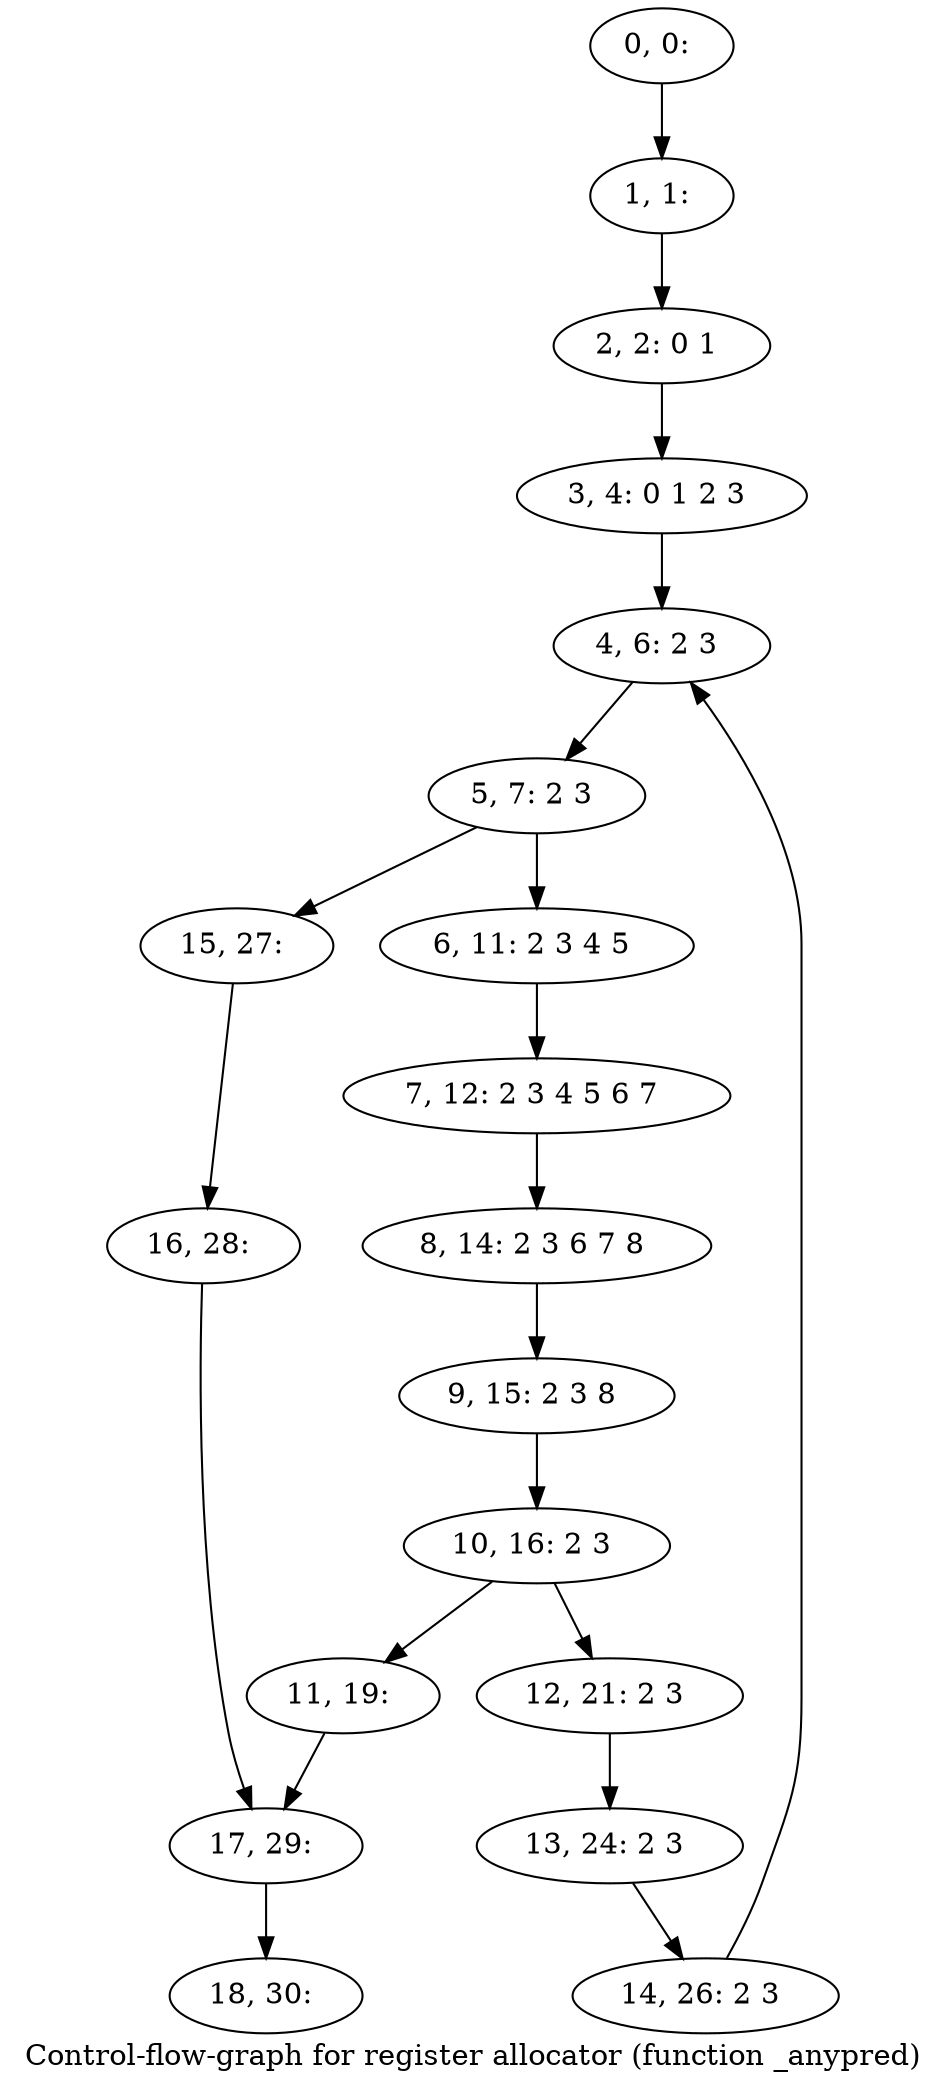 digraph G {
graph [label="Control-flow-graph for register allocator (function _anypred)"]
0[label="0, 0: "];
1[label="1, 1: "];
2[label="2, 2: 0 1 "];
3[label="3, 4: 0 1 2 3 "];
4[label="4, 6: 2 3 "];
5[label="5, 7: 2 3 "];
6[label="6, 11: 2 3 4 5 "];
7[label="7, 12: 2 3 4 5 6 7 "];
8[label="8, 14: 2 3 6 7 8 "];
9[label="9, 15: 2 3 8 "];
10[label="10, 16: 2 3 "];
11[label="11, 19: "];
12[label="12, 21: 2 3 "];
13[label="13, 24: 2 3 "];
14[label="14, 26: 2 3 "];
15[label="15, 27: "];
16[label="16, 28: "];
17[label="17, 29: "];
18[label="18, 30: "];
0->1 ;
1->2 ;
2->3 ;
3->4 ;
4->5 ;
5->6 ;
5->15 ;
6->7 ;
7->8 ;
8->9 ;
9->10 ;
10->11 ;
10->12 ;
11->17 ;
12->13 ;
13->14 ;
14->4 ;
15->16 ;
16->17 ;
17->18 ;
}
